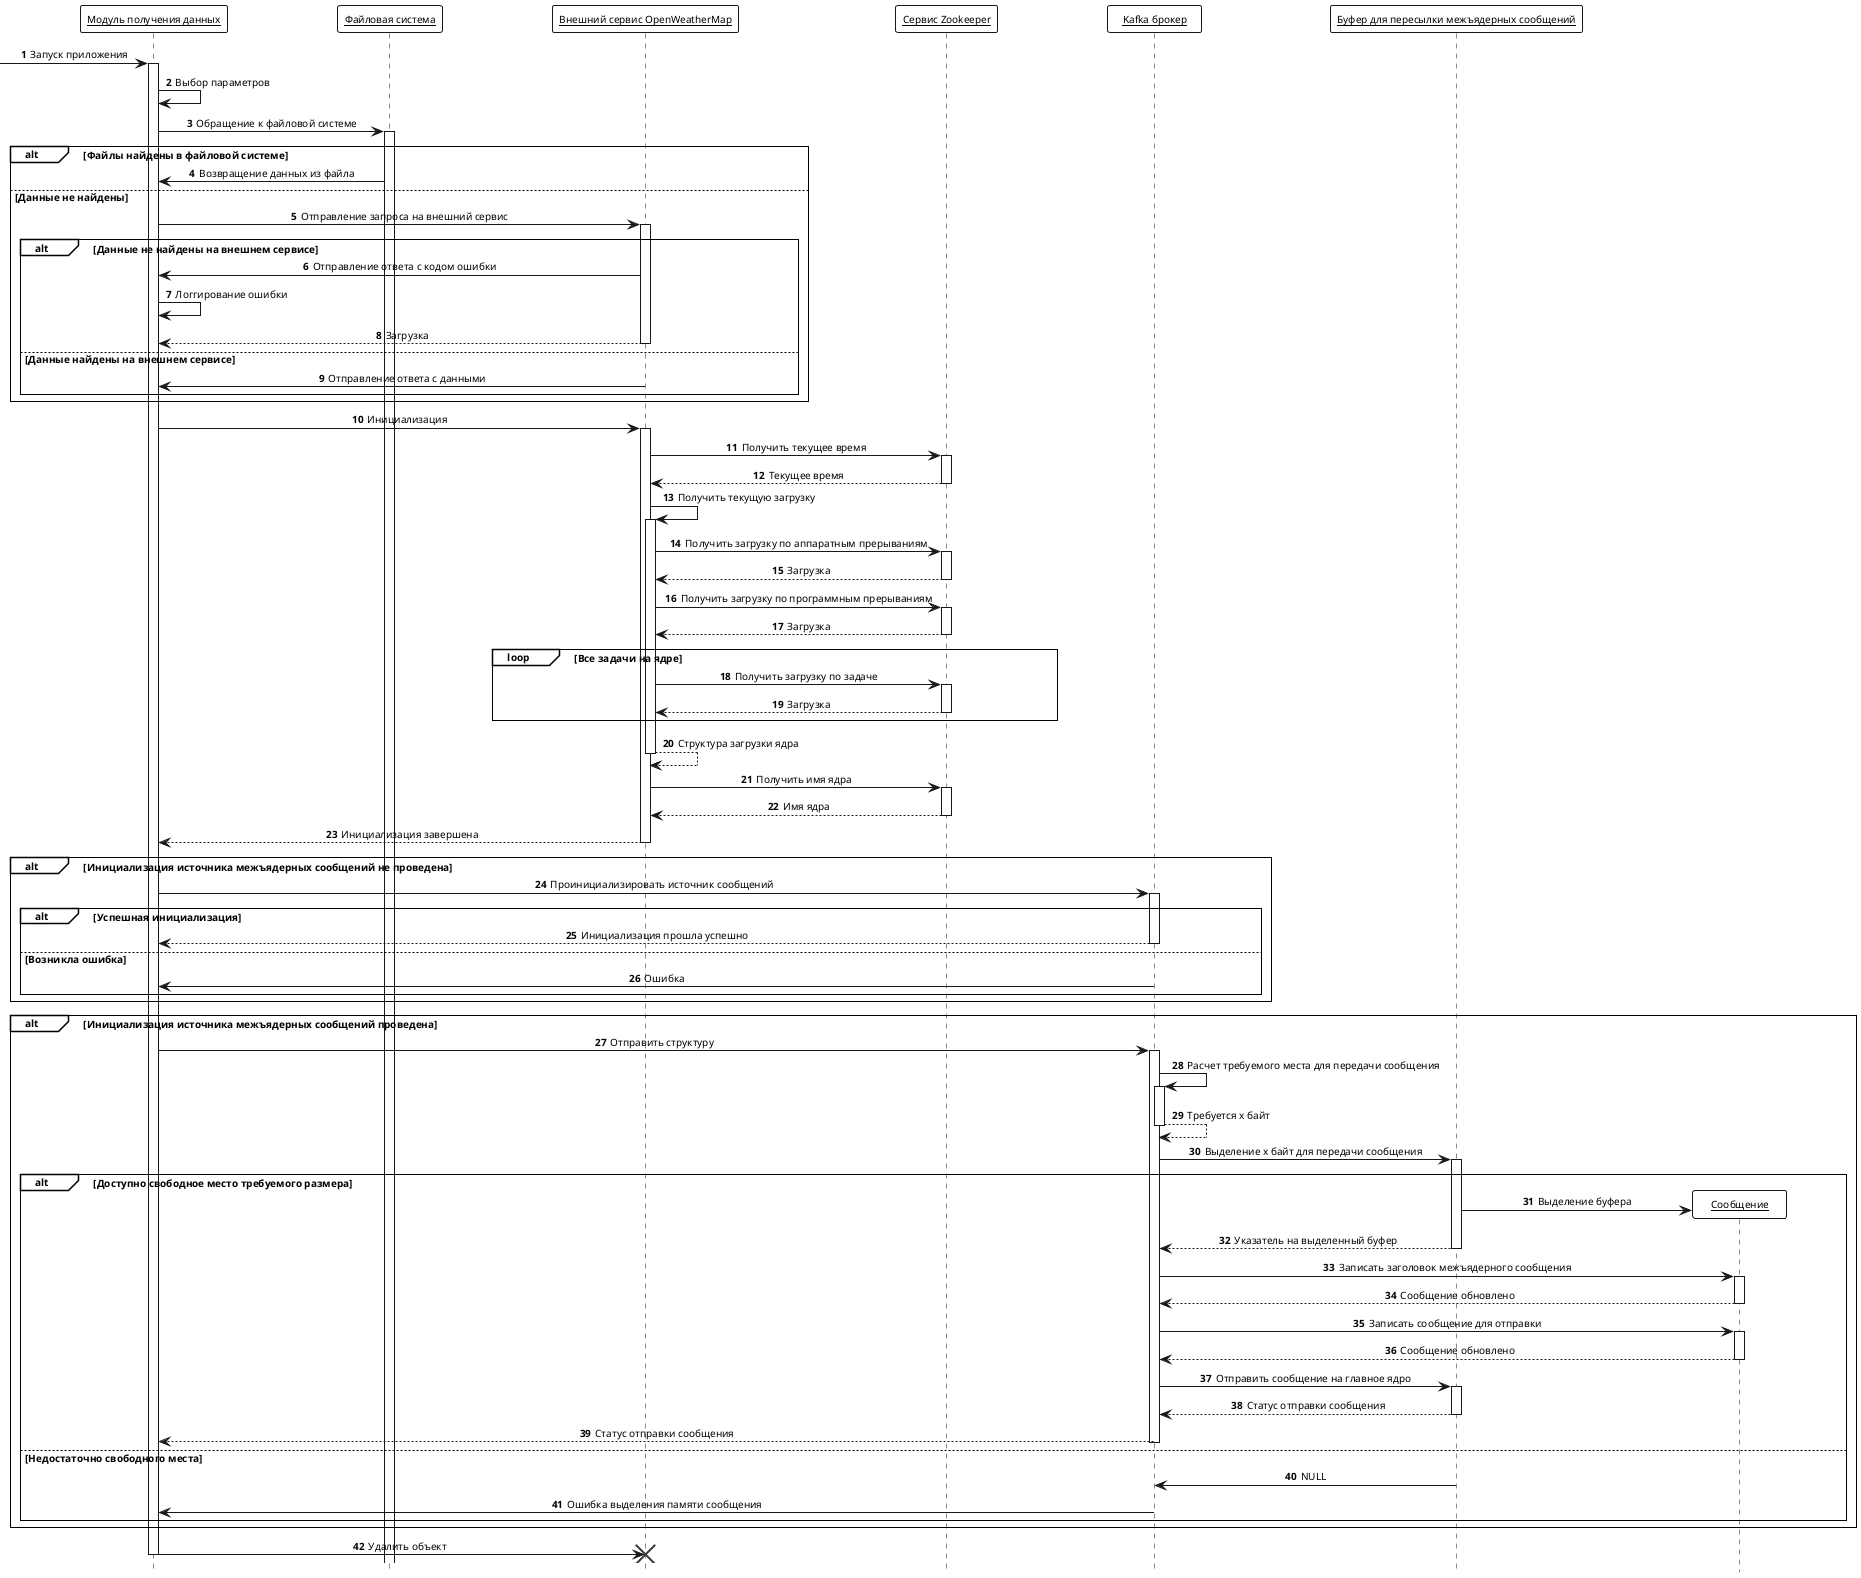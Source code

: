 @startuml

autonumber

' View config
' skinparam dpi 300
skinparam monochrome true
skinparam shadowing false
skinparam sequenceParticipant underline

skinparam defaultFontName Arial
skinparam defaultFontSize 10
skinparam defaultFontStyle italic

skinparam SequenceMessageAlign center

skinparam SequenceArrowThickness 1
skinparam SequenceDividerBorderThickness 1
skinparam SequenceGroupBorderThickness 1
skinparam SequenceLifeLineBorderThickness 1
skinparam SequenceParticipantBorderThickness 1
skinparam SequenceReferenceBorderThickness 1
skinparam SequenceParticipantBackgroundColor White
skinparam SequenceBoxBackgroundColor White
skinparam SequenceGroupBackgroundColor White

skinparam ParticipantPadding 50

skinparam MinClassWidth 80

hide footbox
' title Footer removed

' Renaming titles
!define local_bench "Модуль получения данных"
!define file_system "Файловая система"
!define curr_load "Внешний сервис OpenWeatherMap"
!define tirtos "Сервис Zookeeper"
!define ipc "Kafka брокер"
!define multiproc_buff "Буфер для пересылки межъядерных сообщений"
!define multiproc_buff_part "Сообщение"
!define g_ipc "Модуль межъядерного взаимодействия на главном ядре"
!define g_tirtos "TI-RTOS на главном ядре"
!define g_bench "Модуль глобального сбора статистики"
!define g_ws "Модуль сервера веб-сокетов"

' Grouping
' box "Каждое ядро системы" #White
' 	participant local_bench
'     participant curr_load
' 	participant tirtos
' 	participant ipc
' end box

' participant multiproc_buff

' box "Главное ядро системы" #White
' 	participant g_ipc
' 	participant g_bench
'     participant g_ws
' 	participant g_tirtos
' end box

' Diagram
[-> local_bench : Запуск приложения
activate local_bench

local_bench -> local_bench: Выбор параметров

local_bench -> file_system : Обращение к файловой системе
activate file_system

alt Файлы найдены в файловой системе
        file_system -> local_bench : Возвращение данных из файла
    else Данные не найдены
        local_bench -> curr_load : Отправление запроса на внешний сервис
        activate curr_load
        alt Данные не найдены на внешнем сервисе
            curr_load -> local_bench : Отправление ответа с кодом ошибки
            local_bench -> local_bench : Логгирование ошибки
            return Загрузка
        else Данные найдены на внешнем сервисе
            curr_load -> local_bench : Отправление ответа с данными
        end
end

local_bench -> curr_load : Инициализация
activate curr_load

curr_load -> tirtos : Получить текущее время
activate tirtos
return Текущее время

curr_load -> curr_load : Получить текущую загрузку
activate curr_load

curr_load -> tirtos : Получить загрузку по аппаратным прерываниям
activate tirtos

return Загрузка

curr_load -> tirtos : Получить загрузку по программным прерываниям
activate tirtos

return Загрузка

loop Все задачи на ядре
    curr_load -> tirtos : Получить загрузку по задаче
    activate tirtos

    return Загрузка
end

return Структура загрузки ядра

curr_load -> tirtos : Получить имя ядра
activate tirtos
return Имя ядра

return Инициализация завершена

alt Инициализация источника межъядерных сообщений не проведена
    local_bench -> ipc : Проинициализировать источник сообщений
    activate ipc

    alt Успешная инициализация
        return Инициализация прошла успешно
    else Возникла ошибка
        ipc -> local_bench : Ошибка
    end
end

alt Инициализация источника межъядерных сообщений проведена
    local_bench -> ipc : Отправить структуру
    activate ipc

    ipc -> ipc : Расчет требуемого места для передачи сообщения
    activate ipc
    return Требуется x байт

    ipc -> multiproc_buff : Выделение x байт для передачи сообщения
    activate multiproc_buff

    create multiproc_buff_part

    alt Доступно свободное место требуемого размера

    multiproc_buff -> multiproc_buff_part : Выделение буфера

    return Указатель на выделенный буфер

        ipc -> multiproc_buff_part : Записать заголовок межъядерного сообщения
        activate multiproc_buff_part
        return Сообщение обновлено

        ipc -> multiproc_buff_part : Записать сообщение для отправки
        activate multiproc_buff_part
        return Сообщение обновлено

        ipc -> multiproc_buff : Отправить сообщение на главное ядро
        activate multiproc_buff
        return Статус отправки сообщения

        return Статус отправки сообщения

    else Недостаточно свободного места
        multiproc_buff -> ipc : NULL
        ipc -> local_bench : Ошибка выделения памяти сообщения
    end

end

local_bench -> curr_load : Удалить объект

destroy curr_load

deactivate local_bench

@enduml
